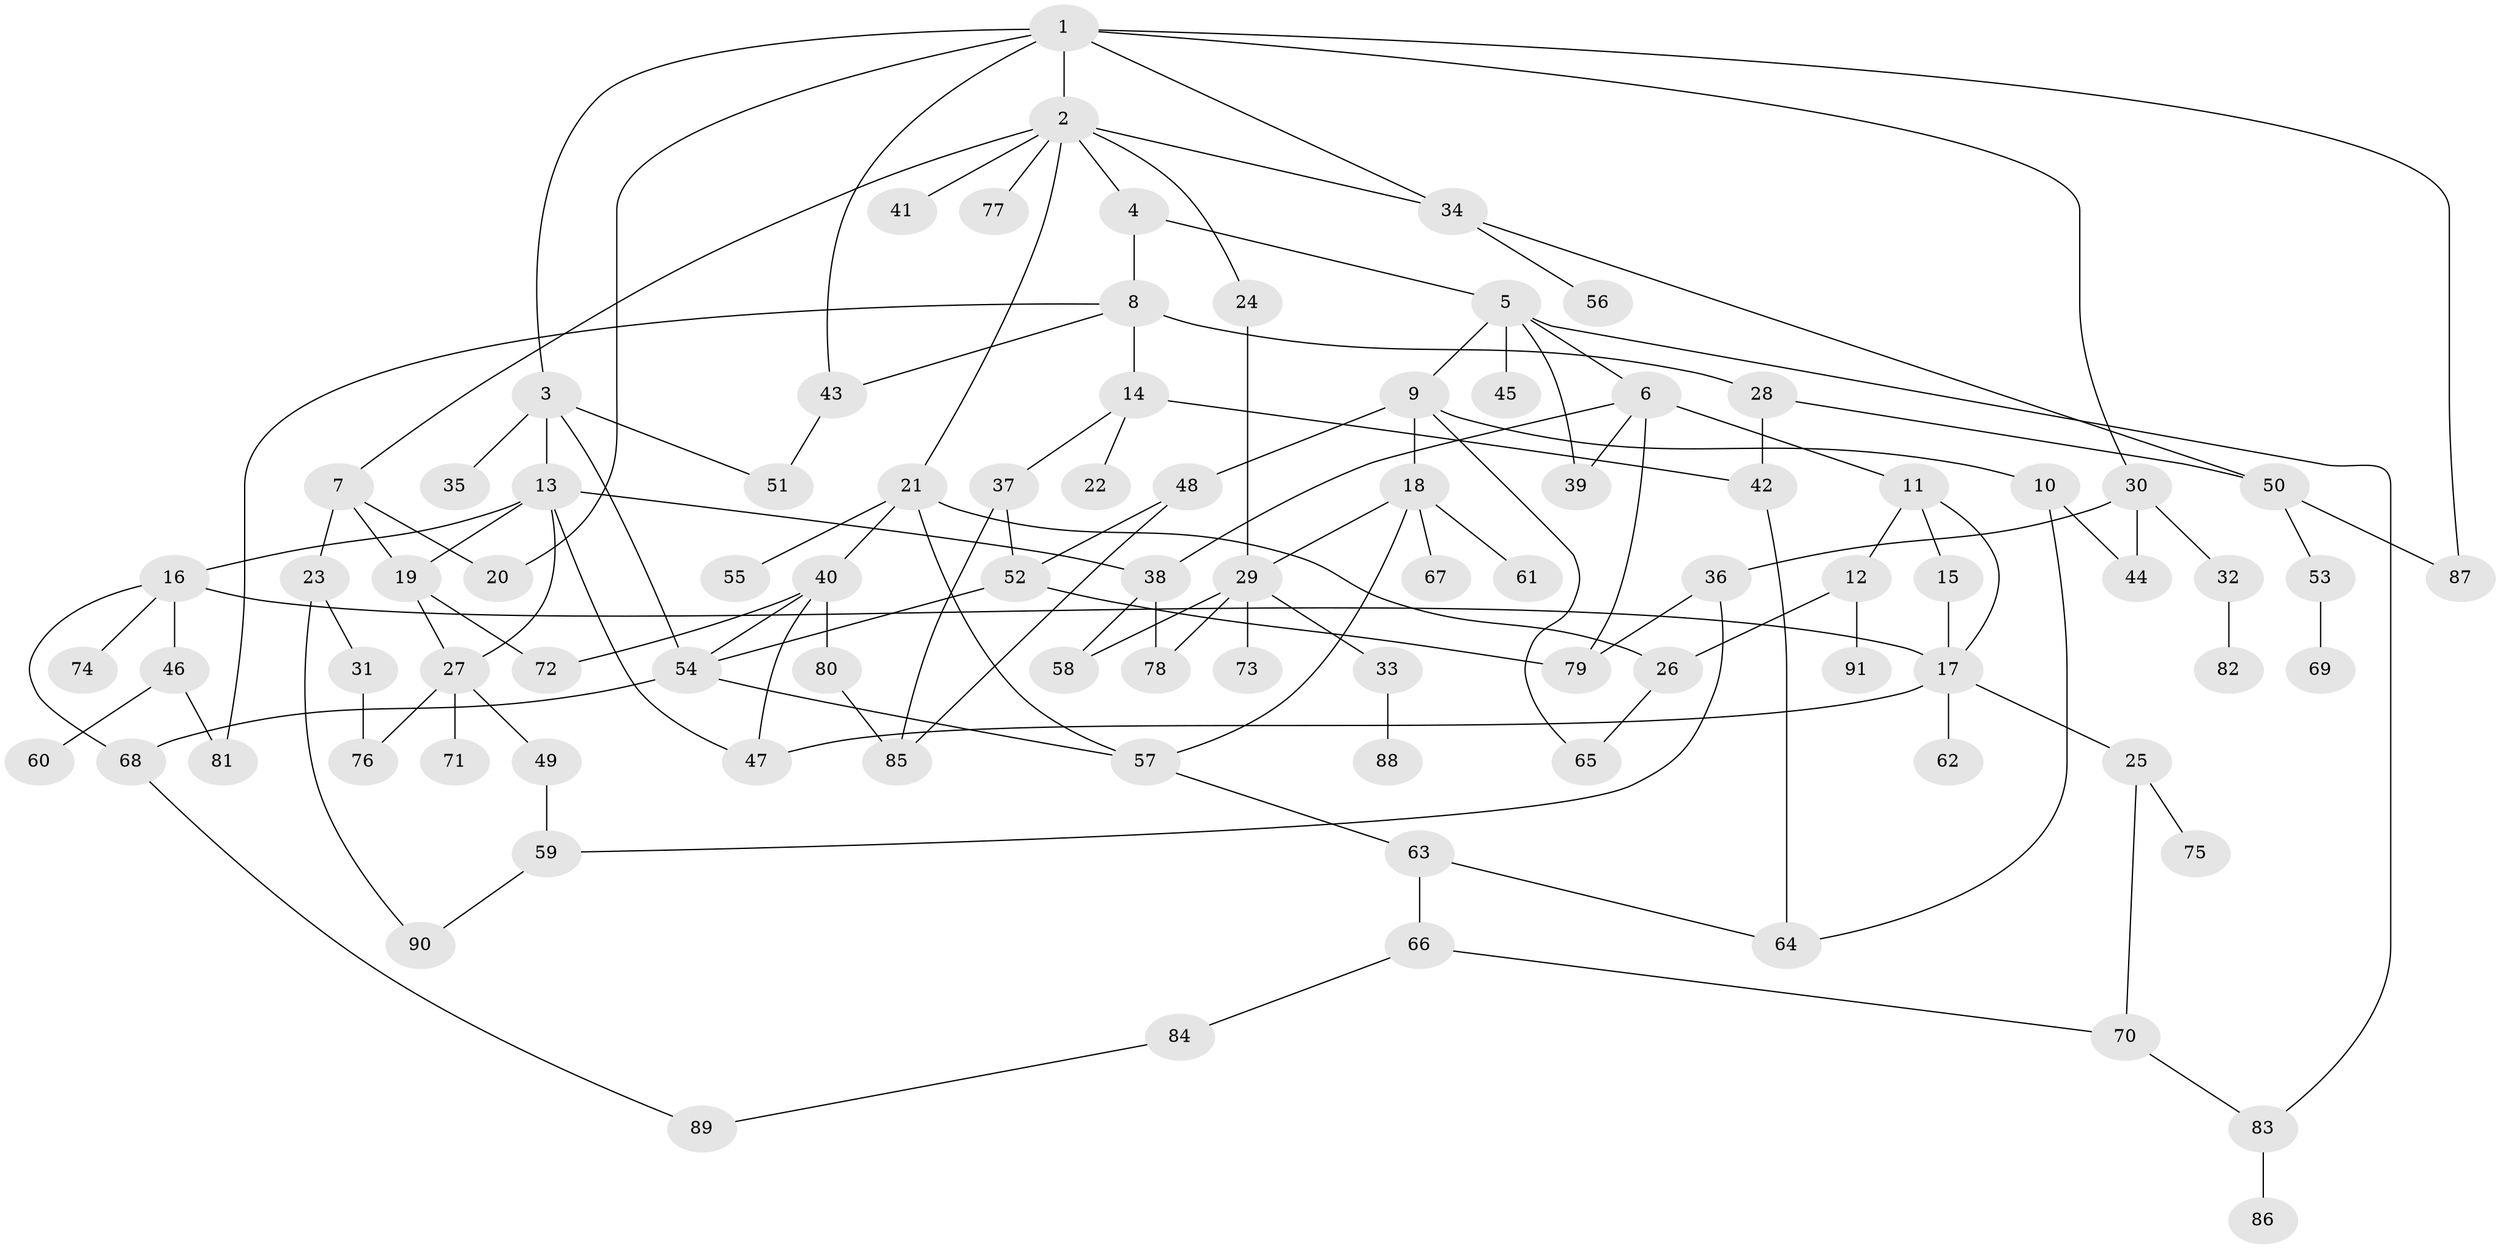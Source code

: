 // Generated by graph-tools (version 1.1) at 2025/01/03/09/25 03:01:09]
// undirected, 91 vertices, 131 edges
graph export_dot {
graph [start="1"]
  node [color=gray90,style=filled];
  1;
  2;
  3;
  4;
  5;
  6;
  7;
  8;
  9;
  10;
  11;
  12;
  13;
  14;
  15;
  16;
  17;
  18;
  19;
  20;
  21;
  22;
  23;
  24;
  25;
  26;
  27;
  28;
  29;
  30;
  31;
  32;
  33;
  34;
  35;
  36;
  37;
  38;
  39;
  40;
  41;
  42;
  43;
  44;
  45;
  46;
  47;
  48;
  49;
  50;
  51;
  52;
  53;
  54;
  55;
  56;
  57;
  58;
  59;
  60;
  61;
  62;
  63;
  64;
  65;
  66;
  67;
  68;
  69;
  70;
  71;
  72;
  73;
  74;
  75;
  76;
  77;
  78;
  79;
  80;
  81;
  82;
  83;
  84;
  85;
  86;
  87;
  88;
  89;
  90;
  91;
  1 -- 2;
  1 -- 3;
  1 -- 20;
  1 -- 30;
  1 -- 34;
  1 -- 43;
  1 -- 87;
  2 -- 4;
  2 -- 7;
  2 -- 21;
  2 -- 24;
  2 -- 41;
  2 -- 77;
  2 -- 34;
  3 -- 13;
  3 -- 35;
  3 -- 51;
  3 -- 54;
  4 -- 5;
  4 -- 8;
  5 -- 6;
  5 -- 9;
  5 -- 39;
  5 -- 45;
  5 -- 83;
  6 -- 11;
  6 -- 38;
  6 -- 79;
  6 -- 39;
  7 -- 19;
  7 -- 23;
  7 -- 20;
  8 -- 14;
  8 -- 28;
  8 -- 81;
  8 -- 43;
  9 -- 10;
  9 -- 18;
  9 -- 48;
  9 -- 65;
  10 -- 44;
  10 -- 64;
  11 -- 12;
  11 -- 15;
  11 -- 17;
  12 -- 91;
  12 -- 26;
  13 -- 16;
  13 -- 47;
  13 -- 19;
  13 -- 38;
  13 -- 27;
  14 -- 22;
  14 -- 37;
  14 -- 42;
  15 -- 17;
  16 -- 17;
  16 -- 46;
  16 -- 74;
  16 -- 68;
  17 -- 25;
  17 -- 47;
  17 -- 62;
  18 -- 61;
  18 -- 67;
  18 -- 57;
  18 -- 29;
  19 -- 27;
  19 -- 72;
  21 -- 26;
  21 -- 40;
  21 -- 55;
  21 -- 57;
  23 -- 31;
  23 -- 90;
  24 -- 29;
  25 -- 75;
  25 -- 70;
  26 -- 65;
  27 -- 49;
  27 -- 71;
  27 -- 76;
  28 -- 50;
  28 -- 42;
  29 -- 33;
  29 -- 58;
  29 -- 73;
  29 -- 78;
  30 -- 32;
  30 -- 36;
  30 -- 44;
  31 -- 76;
  32 -- 82;
  33 -- 88;
  34 -- 56;
  34 -- 50;
  36 -- 59;
  36 -- 79;
  37 -- 52;
  37 -- 85;
  38 -- 78;
  38 -- 58;
  40 -- 54;
  40 -- 80;
  40 -- 72;
  40 -- 47;
  42 -- 64;
  43 -- 51;
  46 -- 60;
  46 -- 81;
  48 -- 52;
  48 -- 85;
  49 -- 59;
  50 -- 53;
  50 -- 87;
  52 -- 54;
  52 -- 79;
  53 -- 69;
  54 -- 57;
  54 -- 68;
  57 -- 63;
  59 -- 90;
  63 -- 64;
  63 -- 66;
  66 -- 70;
  66 -- 84;
  68 -- 89;
  70 -- 83;
  80 -- 85;
  83 -- 86;
  84 -- 89;
}
